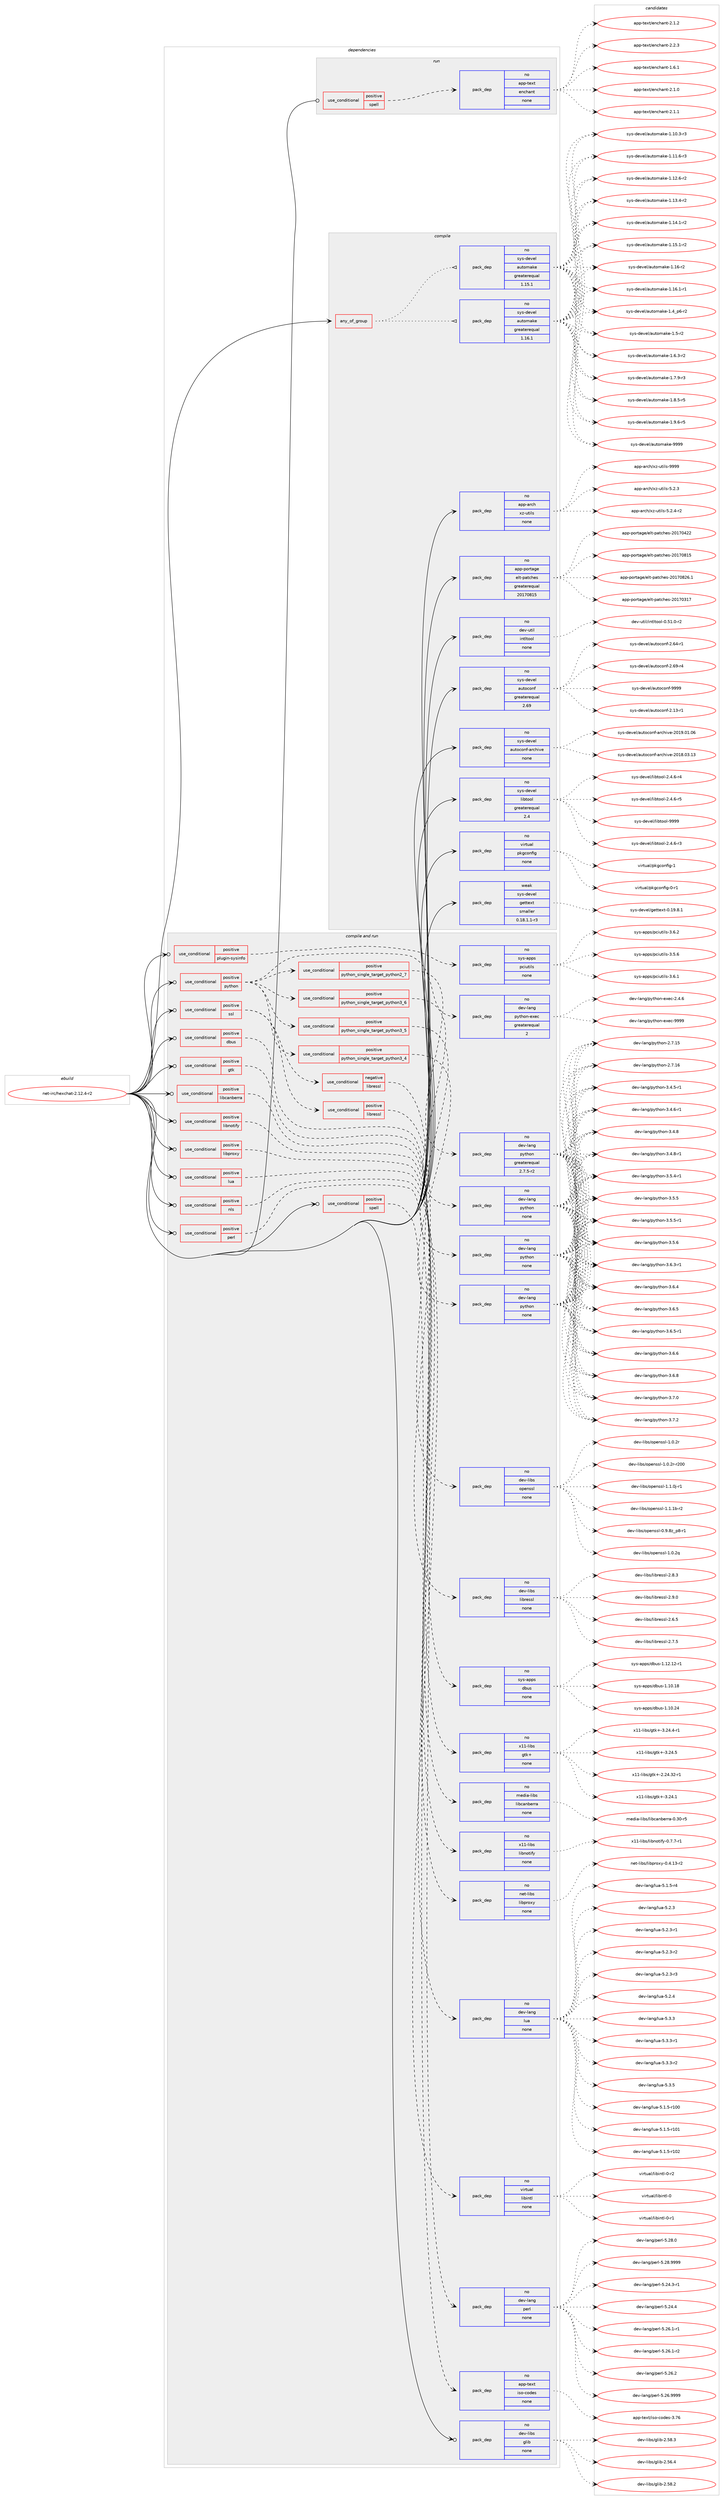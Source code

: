 digraph prolog {

# *************
# Graph options
# *************

newrank=true;
concentrate=true;
compound=true;
graph [rankdir=LR,fontname=Helvetica,fontsize=10,ranksep=1.5];#, ranksep=2.5, nodesep=0.2];
edge  [arrowhead=vee];
node  [fontname=Helvetica,fontsize=10];

# **********
# The ebuild
# **********

subgraph cluster_leftcol {
color=gray;
rank=same;
label=<<i>ebuild</i>>;
id [label="net-irc/hexchat-2.12.4-r2", color=red, width=4, href="../net-irc/hexchat-2.12.4-r2.svg"];
}

# ****************
# The dependencies
# ****************

subgraph cluster_midcol {
color=gray;
label=<<i>dependencies</i>>;
subgraph cluster_compile {
fillcolor="#eeeeee";
style=filled;
label=<<i>compile</i>>;
subgraph any26063 {
dependency1656335 [label=<<TABLE BORDER="0" CELLBORDER="1" CELLSPACING="0" CELLPADDING="4"><TR><TD CELLPADDING="10">any_of_group</TD></TR></TABLE>>, shape=none, color=red];subgraph pack1184189 {
dependency1656336 [label=<<TABLE BORDER="0" CELLBORDER="1" CELLSPACING="0" CELLPADDING="4" WIDTH="220"><TR><TD ROWSPAN="6" CELLPADDING="30">pack_dep</TD></TR><TR><TD WIDTH="110">no</TD></TR><TR><TD>sys-devel</TD></TR><TR><TD>automake</TD></TR><TR><TD>greaterequal</TD></TR><TR><TD>1.16.1</TD></TR></TABLE>>, shape=none, color=blue];
}
dependency1656335:e -> dependency1656336:w [weight=20,style="dotted",arrowhead="oinv"];
subgraph pack1184190 {
dependency1656337 [label=<<TABLE BORDER="0" CELLBORDER="1" CELLSPACING="0" CELLPADDING="4" WIDTH="220"><TR><TD ROWSPAN="6" CELLPADDING="30">pack_dep</TD></TR><TR><TD WIDTH="110">no</TD></TR><TR><TD>sys-devel</TD></TR><TR><TD>automake</TD></TR><TR><TD>greaterequal</TD></TR><TR><TD>1.15.1</TD></TR></TABLE>>, shape=none, color=blue];
}
dependency1656335:e -> dependency1656337:w [weight=20,style="dotted",arrowhead="oinv"];
}
id:e -> dependency1656335:w [weight=20,style="solid",arrowhead="vee"];
subgraph pack1184191 {
dependency1656338 [label=<<TABLE BORDER="0" CELLBORDER="1" CELLSPACING="0" CELLPADDING="4" WIDTH="220"><TR><TD ROWSPAN="6" CELLPADDING="30">pack_dep</TD></TR><TR><TD WIDTH="110">no</TD></TR><TR><TD>app-arch</TD></TR><TR><TD>xz-utils</TD></TR><TR><TD>none</TD></TR><TR><TD></TD></TR></TABLE>>, shape=none, color=blue];
}
id:e -> dependency1656338:w [weight=20,style="solid",arrowhead="vee"];
subgraph pack1184192 {
dependency1656339 [label=<<TABLE BORDER="0" CELLBORDER="1" CELLSPACING="0" CELLPADDING="4" WIDTH="220"><TR><TD ROWSPAN="6" CELLPADDING="30">pack_dep</TD></TR><TR><TD WIDTH="110">no</TD></TR><TR><TD>app-portage</TD></TR><TR><TD>elt-patches</TD></TR><TR><TD>greaterequal</TD></TR><TR><TD>20170815</TD></TR></TABLE>>, shape=none, color=blue];
}
id:e -> dependency1656339:w [weight=20,style="solid",arrowhead="vee"];
subgraph pack1184193 {
dependency1656340 [label=<<TABLE BORDER="0" CELLBORDER="1" CELLSPACING="0" CELLPADDING="4" WIDTH="220"><TR><TD ROWSPAN="6" CELLPADDING="30">pack_dep</TD></TR><TR><TD WIDTH="110">no</TD></TR><TR><TD>dev-util</TD></TR><TR><TD>intltool</TD></TR><TR><TD>none</TD></TR><TR><TD></TD></TR></TABLE>>, shape=none, color=blue];
}
id:e -> dependency1656340:w [weight=20,style="solid",arrowhead="vee"];
subgraph pack1184194 {
dependency1656341 [label=<<TABLE BORDER="0" CELLBORDER="1" CELLSPACING="0" CELLPADDING="4" WIDTH="220"><TR><TD ROWSPAN="6" CELLPADDING="30">pack_dep</TD></TR><TR><TD WIDTH="110">no</TD></TR><TR><TD>sys-devel</TD></TR><TR><TD>autoconf</TD></TR><TR><TD>greaterequal</TD></TR><TR><TD>2.69</TD></TR></TABLE>>, shape=none, color=blue];
}
id:e -> dependency1656341:w [weight=20,style="solid",arrowhead="vee"];
subgraph pack1184195 {
dependency1656342 [label=<<TABLE BORDER="0" CELLBORDER="1" CELLSPACING="0" CELLPADDING="4" WIDTH="220"><TR><TD ROWSPAN="6" CELLPADDING="30">pack_dep</TD></TR><TR><TD WIDTH="110">no</TD></TR><TR><TD>sys-devel</TD></TR><TR><TD>autoconf-archive</TD></TR><TR><TD>none</TD></TR><TR><TD></TD></TR></TABLE>>, shape=none, color=blue];
}
id:e -> dependency1656342:w [weight=20,style="solid",arrowhead="vee"];
subgraph pack1184196 {
dependency1656343 [label=<<TABLE BORDER="0" CELLBORDER="1" CELLSPACING="0" CELLPADDING="4" WIDTH="220"><TR><TD ROWSPAN="6" CELLPADDING="30">pack_dep</TD></TR><TR><TD WIDTH="110">no</TD></TR><TR><TD>sys-devel</TD></TR><TR><TD>libtool</TD></TR><TR><TD>greaterequal</TD></TR><TR><TD>2.4</TD></TR></TABLE>>, shape=none, color=blue];
}
id:e -> dependency1656343:w [weight=20,style="solid",arrowhead="vee"];
subgraph pack1184197 {
dependency1656344 [label=<<TABLE BORDER="0" CELLBORDER="1" CELLSPACING="0" CELLPADDING="4" WIDTH="220"><TR><TD ROWSPAN="6" CELLPADDING="30">pack_dep</TD></TR><TR><TD WIDTH="110">no</TD></TR><TR><TD>virtual</TD></TR><TR><TD>pkgconfig</TD></TR><TR><TD>none</TD></TR><TR><TD></TD></TR></TABLE>>, shape=none, color=blue];
}
id:e -> dependency1656344:w [weight=20,style="solid",arrowhead="vee"];
subgraph pack1184198 {
dependency1656345 [label=<<TABLE BORDER="0" CELLBORDER="1" CELLSPACING="0" CELLPADDING="4" WIDTH="220"><TR><TD ROWSPAN="6" CELLPADDING="30">pack_dep</TD></TR><TR><TD WIDTH="110">weak</TD></TR><TR><TD>sys-devel</TD></TR><TR><TD>gettext</TD></TR><TR><TD>smaller</TD></TR><TR><TD>0.18.1.1-r3</TD></TR></TABLE>>, shape=none, color=blue];
}
id:e -> dependency1656345:w [weight=20,style="solid",arrowhead="vee"];
}
subgraph cluster_compileandrun {
fillcolor="#eeeeee";
style=filled;
label=<<i>compile and run</i>>;
subgraph cond445299 {
dependency1656346 [label=<<TABLE BORDER="0" CELLBORDER="1" CELLSPACING="0" CELLPADDING="4"><TR><TD ROWSPAN="3" CELLPADDING="10">use_conditional</TD></TR><TR><TD>positive</TD></TR><TR><TD>dbus</TD></TR></TABLE>>, shape=none, color=red];
subgraph pack1184199 {
dependency1656347 [label=<<TABLE BORDER="0" CELLBORDER="1" CELLSPACING="0" CELLPADDING="4" WIDTH="220"><TR><TD ROWSPAN="6" CELLPADDING="30">pack_dep</TD></TR><TR><TD WIDTH="110">no</TD></TR><TR><TD>sys-apps</TD></TR><TR><TD>dbus</TD></TR><TR><TD>none</TD></TR><TR><TD></TD></TR></TABLE>>, shape=none, color=blue];
}
dependency1656346:e -> dependency1656347:w [weight=20,style="dashed",arrowhead="vee"];
}
id:e -> dependency1656346:w [weight=20,style="solid",arrowhead="odotvee"];
subgraph cond445300 {
dependency1656348 [label=<<TABLE BORDER="0" CELLBORDER="1" CELLSPACING="0" CELLPADDING="4"><TR><TD ROWSPAN="3" CELLPADDING="10">use_conditional</TD></TR><TR><TD>positive</TD></TR><TR><TD>gtk</TD></TR></TABLE>>, shape=none, color=red];
subgraph pack1184200 {
dependency1656349 [label=<<TABLE BORDER="0" CELLBORDER="1" CELLSPACING="0" CELLPADDING="4" WIDTH="220"><TR><TD ROWSPAN="6" CELLPADDING="30">pack_dep</TD></TR><TR><TD WIDTH="110">no</TD></TR><TR><TD>x11-libs</TD></TR><TR><TD>gtk+</TD></TR><TR><TD>none</TD></TR><TR><TD></TD></TR></TABLE>>, shape=none, color=blue];
}
dependency1656348:e -> dependency1656349:w [weight=20,style="dashed",arrowhead="vee"];
}
id:e -> dependency1656348:w [weight=20,style="solid",arrowhead="odotvee"];
subgraph cond445301 {
dependency1656350 [label=<<TABLE BORDER="0" CELLBORDER="1" CELLSPACING="0" CELLPADDING="4"><TR><TD ROWSPAN="3" CELLPADDING="10">use_conditional</TD></TR><TR><TD>positive</TD></TR><TR><TD>libcanberra</TD></TR></TABLE>>, shape=none, color=red];
subgraph pack1184201 {
dependency1656351 [label=<<TABLE BORDER="0" CELLBORDER="1" CELLSPACING="0" CELLPADDING="4" WIDTH="220"><TR><TD ROWSPAN="6" CELLPADDING="30">pack_dep</TD></TR><TR><TD WIDTH="110">no</TD></TR><TR><TD>media-libs</TD></TR><TR><TD>libcanberra</TD></TR><TR><TD>none</TD></TR><TR><TD></TD></TR></TABLE>>, shape=none, color=blue];
}
dependency1656350:e -> dependency1656351:w [weight=20,style="dashed",arrowhead="vee"];
}
id:e -> dependency1656350:w [weight=20,style="solid",arrowhead="odotvee"];
subgraph cond445302 {
dependency1656352 [label=<<TABLE BORDER="0" CELLBORDER="1" CELLSPACING="0" CELLPADDING="4"><TR><TD ROWSPAN="3" CELLPADDING="10">use_conditional</TD></TR><TR><TD>positive</TD></TR><TR><TD>libnotify</TD></TR></TABLE>>, shape=none, color=red];
subgraph pack1184202 {
dependency1656353 [label=<<TABLE BORDER="0" CELLBORDER="1" CELLSPACING="0" CELLPADDING="4" WIDTH="220"><TR><TD ROWSPAN="6" CELLPADDING="30">pack_dep</TD></TR><TR><TD WIDTH="110">no</TD></TR><TR><TD>x11-libs</TD></TR><TR><TD>libnotify</TD></TR><TR><TD>none</TD></TR><TR><TD></TD></TR></TABLE>>, shape=none, color=blue];
}
dependency1656352:e -> dependency1656353:w [weight=20,style="dashed",arrowhead="vee"];
}
id:e -> dependency1656352:w [weight=20,style="solid",arrowhead="odotvee"];
subgraph cond445303 {
dependency1656354 [label=<<TABLE BORDER="0" CELLBORDER="1" CELLSPACING="0" CELLPADDING="4"><TR><TD ROWSPAN="3" CELLPADDING="10">use_conditional</TD></TR><TR><TD>positive</TD></TR><TR><TD>libproxy</TD></TR></TABLE>>, shape=none, color=red];
subgraph pack1184203 {
dependency1656355 [label=<<TABLE BORDER="0" CELLBORDER="1" CELLSPACING="0" CELLPADDING="4" WIDTH="220"><TR><TD ROWSPAN="6" CELLPADDING="30">pack_dep</TD></TR><TR><TD WIDTH="110">no</TD></TR><TR><TD>net-libs</TD></TR><TR><TD>libproxy</TD></TR><TR><TD>none</TD></TR><TR><TD></TD></TR></TABLE>>, shape=none, color=blue];
}
dependency1656354:e -> dependency1656355:w [weight=20,style="dashed",arrowhead="vee"];
}
id:e -> dependency1656354:w [weight=20,style="solid",arrowhead="odotvee"];
subgraph cond445304 {
dependency1656356 [label=<<TABLE BORDER="0" CELLBORDER="1" CELLSPACING="0" CELLPADDING="4"><TR><TD ROWSPAN="3" CELLPADDING="10">use_conditional</TD></TR><TR><TD>positive</TD></TR><TR><TD>lua</TD></TR></TABLE>>, shape=none, color=red];
subgraph pack1184204 {
dependency1656357 [label=<<TABLE BORDER="0" CELLBORDER="1" CELLSPACING="0" CELLPADDING="4" WIDTH="220"><TR><TD ROWSPAN="6" CELLPADDING="30">pack_dep</TD></TR><TR><TD WIDTH="110">no</TD></TR><TR><TD>dev-lang</TD></TR><TR><TD>lua</TD></TR><TR><TD>none</TD></TR><TR><TD></TD></TR></TABLE>>, shape=none, color=blue];
}
dependency1656356:e -> dependency1656357:w [weight=20,style="dashed",arrowhead="vee"];
}
id:e -> dependency1656356:w [weight=20,style="solid",arrowhead="odotvee"];
subgraph cond445305 {
dependency1656358 [label=<<TABLE BORDER="0" CELLBORDER="1" CELLSPACING="0" CELLPADDING="4"><TR><TD ROWSPAN="3" CELLPADDING="10">use_conditional</TD></TR><TR><TD>positive</TD></TR><TR><TD>nls</TD></TR></TABLE>>, shape=none, color=red];
subgraph pack1184205 {
dependency1656359 [label=<<TABLE BORDER="0" CELLBORDER="1" CELLSPACING="0" CELLPADDING="4" WIDTH="220"><TR><TD ROWSPAN="6" CELLPADDING="30">pack_dep</TD></TR><TR><TD WIDTH="110">no</TD></TR><TR><TD>virtual</TD></TR><TR><TD>libintl</TD></TR><TR><TD>none</TD></TR><TR><TD></TD></TR></TABLE>>, shape=none, color=blue];
}
dependency1656358:e -> dependency1656359:w [weight=20,style="dashed",arrowhead="vee"];
}
id:e -> dependency1656358:w [weight=20,style="solid",arrowhead="odotvee"];
subgraph cond445306 {
dependency1656360 [label=<<TABLE BORDER="0" CELLBORDER="1" CELLSPACING="0" CELLPADDING="4"><TR><TD ROWSPAN="3" CELLPADDING="10">use_conditional</TD></TR><TR><TD>positive</TD></TR><TR><TD>perl</TD></TR></TABLE>>, shape=none, color=red];
subgraph pack1184206 {
dependency1656361 [label=<<TABLE BORDER="0" CELLBORDER="1" CELLSPACING="0" CELLPADDING="4" WIDTH="220"><TR><TD ROWSPAN="6" CELLPADDING="30">pack_dep</TD></TR><TR><TD WIDTH="110">no</TD></TR><TR><TD>dev-lang</TD></TR><TR><TD>perl</TD></TR><TR><TD>none</TD></TR><TR><TD></TD></TR></TABLE>>, shape=none, color=blue];
}
dependency1656360:e -> dependency1656361:w [weight=20,style="dashed",arrowhead="vee"];
}
id:e -> dependency1656360:w [weight=20,style="solid",arrowhead="odotvee"];
subgraph cond445307 {
dependency1656362 [label=<<TABLE BORDER="0" CELLBORDER="1" CELLSPACING="0" CELLPADDING="4"><TR><TD ROWSPAN="3" CELLPADDING="10">use_conditional</TD></TR><TR><TD>positive</TD></TR><TR><TD>plugin-sysinfo</TD></TR></TABLE>>, shape=none, color=red];
subgraph pack1184207 {
dependency1656363 [label=<<TABLE BORDER="0" CELLBORDER="1" CELLSPACING="0" CELLPADDING="4" WIDTH="220"><TR><TD ROWSPAN="6" CELLPADDING="30">pack_dep</TD></TR><TR><TD WIDTH="110">no</TD></TR><TR><TD>sys-apps</TD></TR><TR><TD>pciutils</TD></TR><TR><TD>none</TD></TR><TR><TD></TD></TR></TABLE>>, shape=none, color=blue];
}
dependency1656362:e -> dependency1656363:w [weight=20,style="dashed",arrowhead="vee"];
}
id:e -> dependency1656362:w [weight=20,style="solid",arrowhead="odotvee"];
subgraph cond445308 {
dependency1656364 [label=<<TABLE BORDER="0" CELLBORDER="1" CELLSPACING="0" CELLPADDING="4"><TR><TD ROWSPAN="3" CELLPADDING="10">use_conditional</TD></TR><TR><TD>positive</TD></TR><TR><TD>python</TD></TR></TABLE>>, shape=none, color=red];
subgraph cond445309 {
dependency1656365 [label=<<TABLE BORDER="0" CELLBORDER="1" CELLSPACING="0" CELLPADDING="4"><TR><TD ROWSPAN="3" CELLPADDING="10">use_conditional</TD></TR><TR><TD>positive</TD></TR><TR><TD>python_single_target_python2_7</TD></TR></TABLE>>, shape=none, color=red];
subgraph pack1184208 {
dependency1656366 [label=<<TABLE BORDER="0" CELLBORDER="1" CELLSPACING="0" CELLPADDING="4" WIDTH="220"><TR><TD ROWSPAN="6" CELLPADDING="30">pack_dep</TD></TR><TR><TD WIDTH="110">no</TD></TR><TR><TD>dev-lang</TD></TR><TR><TD>python</TD></TR><TR><TD>greaterequal</TD></TR><TR><TD>2.7.5-r2</TD></TR></TABLE>>, shape=none, color=blue];
}
dependency1656365:e -> dependency1656366:w [weight=20,style="dashed",arrowhead="vee"];
}
dependency1656364:e -> dependency1656365:w [weight=20,style="dashed",arrowhead="vee"];
subgraph cond445310 {
dependency1656367 [label=<<TABLE BORDER="0" CELLBORDER="1" CELLSPACING="0" CELLPADDING="4"><TR><TD ROWSPAN="3" CELLPADDING="10">use_conditional</TD></TR><TR><TD>positive</TD></TR><TR><TD>python_single_target_python3_4</TD></TR></TABLE>>, shape=none, color=red];
subgraph pack1184209 {
dependency1656368 [label=<<TABLE BORDER="0" CELLBORDER="1" CELLSPACING="0" CELLPADDING="4" WIDTH="220"><TR><TD ROWSPAN="6" CELLPADDING="30">pack_dep</TD></TR><TR><TD WIDTH="110">no</TD></TR><TR><TD>dev-lang</TD></TR><TR><TD>python</TD></TR><TR><TD>none</TD></TR><TR><TD></TD></TR></TABLE>>, shape=none, color=blue];
}
dependency1656367:e -> dependency1656368:w [weight=20,style="dashed",arrowhead="vee"];
}
dependency1656364:e -> dependency1656367:w [weight=20,style="dashed",arrowhead="vee"];
subgraph cond445311 {
dependency1656369 [label=<<TABLE BORDER="0" CELLBORDER="1" CELLSPACING="0" CELLPADDING="4"><TR><TD ROWSPAN="3" CELLPADDING="10">use_conditional</TD></TR><TR><TD>positive</TD></TR><TR><TD>python_single_target_python3_5</TD></TR></TABLE>>, shape=none, color=red];
subgraph pack1184210 {
dependency1656370 [label=<<TABLE BORDER="0" CELLBORDER="1" CELLSPACING="0" CELLPADDING="4" WIDTH="220"><TR><TD ROWSPAN="6" CELLPADDING="30">pack_dep</TD></TR><TR><TD WIDTH="110">no</TD></TR><TR><TD>dev-lang</TD></TR><TR><TD>python</TD></TR><TR><TD>none</TD></TR><TR><TD></TD></TR></TABLE>>, shape=none, color=blue];
}
dependency1656369:e -> dependency1656370:w [weight=20,style="dashed",arrowhead="vee"];
}
dependency1656364:e -> dependency1656369:w [weight=20,style="dashed",arrowhead="vee"];
subgraph cond445312 {
dependency1656371 [label=<<TABLE BORDER="0" CELLBORDER="1" CELLSPACING="0" CELLPADDING="4"><TR><TD ROWSPAN="3" CELLPADDING="10">use_conditional</TD></TR><TR><TD>positive</TD></TR><TR><TD>python_single_target_python3_6</TD></TR></TABLE>>, shape=none, color=red];
subgraph pack1184211 {
dependency1656372 [label=<<TABLE BORDER="0" CELLBORDER="1" CELLSPACING="0" CELLPADDING="4" WIDTH="220"><TR><TD ROWSPAN="6" CELLPADDING="30">pack_dep</TD></TR><TR><TD WIDTH="110">no</TD></TR><TR><TD>dev-lang</TD></TR><TR><TD>python</TD></TR><TR><TD>none</TD></TR><TR><TD></TD></TR></TABLE>>, shape=none, color=blue];
}
dependency1656371:e -> dependency1656372:w [weight=20,style="dashed",arrowhead="vee"];
}
dependency1656364:e -> dependency1656371:w [weight=20,style="dashed",arrowhead="vee"];
subgraph pack1184212 {
dependency1656373 [label=<<TABLE BORDER="0" CELLBORDER="1" CELLSPACING="0" CELLPADDING="4" WIDTH="220"><TR><TD ROWSPAN="6" CELLPADDING="30">pack_dep</TD></TR><TR><TD WIDTH="110">no</TD></TR><TR><TD>dev-lang</TD></TR><TR><TD>python-exec</TD></TR><TR><TD>greaterequal</TD></TR><TR><TD>2</TD></TR></TABLE>>, shape=none, color=blue];
}
dependency1656364:e -> dependency1656373:w [weight=20,style="dashed",arrowhead="vee"];
}
id:e -> dependency1656364:w [weight=20,style="solid",arrowhead="odotvee"];
subgraph cond445313 {
dependency1656374 [label=<<TABLE BORDER="0" CELLBORDER="1" CELLSPACING="0" CELLPADDING="4"><TR><TD ROWSPAN="3" CELLPADDING="10">use_conditional</TD></TR><TR><TD>positive</TD></TR><TR><TD>spell</TD></TR></TABLE>>, shape=none, color=red];
subgraph pack1184213 {
dependency1656375 [label=<<TABLE BORDER="0" CELLBORDER="1" CELLSPACING="0" CELLPADDING="4" WIDTH="220"><TR><TD ROWSPAN="6" CELLPADDING="30">pack_dep</TD></TR><TR><TD WIDTH="110">no</TD></TR><TR><TD>app-text</TD></TR><TR><TD>iso-codes</TD></TR><TR><TD>none</TD></TR><TR><TD></TD></TR></TABLE>>, shape=none, color=blue];
}
dependency1656374:e -> dependency1656375:w [weight=20,style="dashed",arrowhead="vee"];
}
id:e -> dependency1656374:w [weight=20,style="solid",arrowhead="odotvee"];
subgraph cond445314 {
dependency1656376 [label=<<TABLE BORDER="0" CELLBORDER="1" CELLSPACING="0" CELLPADDING="4"><TR><TD ROWSPAN="3" CELLPADDING="10">use_conditional</TD></TR><TR><TD>positive</TD></TR><TR><TD>ssl</TD></TR></TABLE>>, shape=none, color=red];
subgraph cond445315 {
dependency1656377 [label=<<TABLE BORDER="0" CELLBORDER="1" CELLSPACING="0" CELLPADDING="4"><TR><TD ROWSPAN="3" CELLPADDING="10">use_conditional</TD></TR><TR><TD>negative</TD></TR><TR><TD>libressl</TD></TR></TABLE>>, shape=none, color=red];
subgraph pack1184214 {
dependency1656378 [label=<<TABLE BORDER="0" CELLBORDER="1" CELLSPACING="0" CELLPADDING="4" WIDTH="220"><TR><TD ROWSPAN="6" CELLPADDING="30">pack_dep</TD></TR><TR><TD WIDTH="110">no</TD></TR><TR><TD>dev-libs</TD></TR><TR><TD>openssl</TD></TR><TR><TD>none</TD></TR><TR><TD></TD></TR></TABLE>>, shape=none, color=blue];
}
dependency1656377:e -> dependency1656378:w [weight=20,style="dashed",arrowhead="vee"];
}
dependency1656376:e -> dependency1656377:w [weight=20,style="dashed",arrowhead="vee"];
subgraph cond445316 {
dependency1656379 [label=<<TABLE BORDER="0" CELLBORDER="1" CELLSPACING="0" CELLPADDING="4"><TR><TD ROWSPAN="3" CELLPADDING="10">use_conditional</TD></TR><TR><TD>positive</TD></TR><TR><TD>libressl</TD></TR></TABLE>>, shape=none, color=red];
subgraph pack1184215 {
dependency1656380 [label=<<TABLE BORDER="0" CELLBORDER="1" CELLSPACING="0" CELLPADDING="4" WIDTH="220"><TR><TD ROWSPAN="6" CELLPADDING="30">pack_dep</TD></TR><TR><TD WIDTH="110">no</TD></TR><TR><TD>dev-libs</TD></TR><TR><TD>libressl</TD></TR><TR><TD>none</TD></TR><TR><TD></TD></TR></TABLE>>, shape=none, color=blue];
}
dependency1656379:e -> dependency1656380:w [weight=20,style="dashed",arrowhead="vee"];
}
dependency1656376:e -> dependency1656379:w [weight=20,style="dashed",arrowhead="vee"];
}
id:e -> dependency1656376:w [weight=20,style="solid",arrowhead="odotvee"];
subgraph pack1184216 {
dependency1656381 [label=<<TABLE BORDER="0" CELLBORDER="1" CELLSPACING="0" CELLPADDING="4" WIDTH="220"><TR><TD ROWSPAN="6" CELLPADDING="30">pack_dep</TD></TR><TR><TD WIDTH="110">no</TD></TR><TR><TD>dev-libs</TD></TR><TR><TD>glib</TD></TR><TR><TD>none</TD></TR><TR><TD></TD></TR></TABLE>>, shape=none, color=blue];
}
id:e -> dependency1656381:w [weight=20,style="solid",arrowhead="odotvee"];
}
subgraph cluster_run {
fillcolor="#eeeeee";
style=filled;
label=<<i>run</i>>;
subgraph cond445317 {
dependency1656382 [label=<<TABLE BORDER="0" CELLBORDER="1" CELLSPACING="0" CELLPADDING="4"><TR><TD ROWSPAN="3" CELLPADDING="10">use_conditional</TD></TR><TR><TD>positive</TD></TR><TR><TD>spell</TD></TR></TABLE>>, shape=none, color=red];
subgraph pack1184217 {
dependency1656383 [label=<<TABLE BORDER="0" CELLBORDER="1" CELLSPACING="0" CELLPADDING="4" WIDTH="220"><TR><TD ROWSPAN="6" CELLPADDING="30">pack_dep</TD></TR><TR><TD WIDTH="110">no</TD></TR><TR><TD>app-text</TD></TR><TR><TD>enchant</TD></TR><TR><TD>none</TD></TR><TR><TD></TD></TR></TABLE>>, shape=none, color=blue];
}
dependency1656382:e -> dependency1656383:w [weight=20,style="dashed",arrowhead="vee"];
}
id:e -> dependency1656382:w [weight=20,style="solid",arrowhead="odot"];
}
}

# **************
# The candidates
# **************

subgraph cluster_choices {
rank=same;
color=gray;
label=<<i>candidates</i>>;

subgraph choice1184189 {
color=black;
nodesep=1;
choice11512111545100101118101108479711711611110997107101454946494846514511451 [label="sys-devel/automake-1.10.3-r3", color=red, width=4,href="../sys-devel/automake-1.10.3-r3.svg"];
choice11512111545100101118101108479711711611110997107101454946494946544511451 [label="sys-devel/automake-1.11.6-r3", color=red, width=4,href="../sys-devel/automake-1.11.6-r3.svg"];
choice11512111545100101118101108479711711611110997107101454946495046544511450 [label="sys-devel/automake-1.12.6-r2", color=red, width=4,href="../sys-devel/automake-1.12.6-r2.svg"];
choice11512111545100101118101108479711711611110997107101454946495146524511450 [label="sys-devel/automake-1.13.4-r2", color=red, width=4,href="../sys-devel/automake-1.13.4-r2.svg"];
choice11512111545100101118101108479711711611110997107101454946495246494511450 [label="sys-devel/automake-1.14.1-r2", color=red, width=4,href="../sys-devel/automake-1.14.1-r2.svg"];
choice11512111545100101118101108479711711611110997107101454946495346494511450 [label="sys-devel/automake-1.15.1-r2", color=red, width=4,href="../sys-devel/automake-1.15.1-r2.svg"];
choice1151211154510010111810110847971171161111099710710145494649544511450 [label="sys-devel/automake-1.16-r2", color=red, width=4,href="../sys-devel/automake-1.16-r2.svg"];
choice11512111545100101118101108479711711611110997107101454946495446494511449 [label="sys-devel/automake-1.16.1-r1", color=red, width=4,href="../sys-devel/automake-1.16.1-r1.svg"];
choice115121115451001011181011084797117116111109971071014549465295112544511450 [label="sys-devel/automake-1.4_p6-r2", color=red, width=4,href="../sys-devel/automake-1.4_p6-r2.svg"];
choice11512111545100101118101108479711711611110997107101454946534511450 [label="sys-devel/automake-1.5-r2", color=red, width=4,href="../sys-devel/automake-1.5-r2.svg"];
choice115121115451001011181011084797117116111109971071014549465446514511450 [label="sys-devel/automake-1.6.3-r2", color=red, width=4,href="../sys-devel/automake-1.6.3-r2.svg"];
choice115121115451001011181011084797117116111109971071014549465546574511451 [label="sys-devel/automake-1.7.9-r3", color=red, width=4,href="../sys-devel/automake-1.7.9-r3.svg"];
choice115121115451001011181011084797117116111109971071014549465646534511453 [label="sys-devel/automake-1.8.5-r5", color=red, width=4,href="../sys-devel/automake-1.8.5-r5.svg"];
choice115121115451001011181011084797117116111109971071014549465746544511453 [label="sys-devel/automake-1.9.6-r5", color=red, width=4,href="../sys-devel/automake-1.9.6-r5.svg"];
choice115121115451001011181011084797117116111109971071014557575757 [label="sys-devel/automake-9999", color=red, width=4,href="../sys-devel/automake-9999.svg"];
dependency1656336:e -> choice11512111545100101118101108479711711611110997107101454946494846514511451:w [style=dotted,weight="100"];
dependency1656336:e -> choice11512111545100101118101108479711711611110997107101454946494946544511451:w [style=dotted,weight="100"];
dependency1656336:e -> choice11512111545100101118101108479711711611110997107101454946495046544511450:w [style=dotted,weight="100"];
dependency1656336:e -> choice11512111545100101118101108479711711611110997107101454946495146524511450:w [style=dotted,weight="100"];
dependency1656336:e -> choice11512111545100101118101108479711711611110997107101454946495246494511450:w [style=dotted,weight="100"];
dependency1656336:e -> choice11512111545100101118101108479711711611110997107101454946495346494511450:w [style=dotted,weight="100"];
dependency1656336:e -> choice1151211154510010111810110847971171161111099710710145494649544511450:w [style=dotted,weight="100"];
dependency1656336:e -> choice11512111545100101118101108479711711611110997107101454946495446494511449:w [style=dotted,weight="100"];
dependency1656336:e -> choice115121115451001011181011084797117116111109971071014549465295112544511450:w [style=dotted,weight="100"];
dependency1656336:e -> choice11512111545100101118101108479711711611110997107101454946534511450:w [style=dotted,weight="100"];
dependency1656336:e -> choice115121115451001011181011084797117116111109971071014549465446514511450:w [style=dotted,weight="100"];
dependency1656336:e -> choice115121115451001011181011084797117116111109971071014549465546574511451:w [style=dotted,weight="100"];
dependency1656336:e -> choice115121115451001011181011084797117116111109971071014549465646534511453:w [style=dotted,weight="100"];
dependency1656336:e -> choice115121115451001011181011084797117116111109971071014549465746544511453:w [style=dotted,weight="100"];
dependency1656336:e -> choice115121115451001011181011084797117116111109971071014557575757:w [style=dotted,weight="100"];
}
subgraph choice1184190 {
color=black;
nodesep=1;
choice11512111545100101118101108479711711611110997107101454946494846514511451 [label="sys-devel/automake-1.10.3-r3", color=red, width=4,href="../sys-devel/automake-1.10.3-r3.svg"];
choice11512111545100101118101108479711711611110997107101454946494946544511451 [label="sys-devel/automake-1.11.6-r3", color=red, width=4,href="../sys-devel/automake-1.11.6-r3.svg"];
choice11512111545100101118101108479711711611110997107101454946495046544511450 [label="sys-devel/automake-1.12.6-r2", color=red, width=4,href="../sys-devel/automake-1.12.6-r2.svg"];
choice11512111545100101118101108479711711611110997107101454946495146524511450 [label="sys-devel/automake-1.13.4-r2", color=red, width=4,href="../sys-devel/automake-1.13.4-r2.svg"];
choice11512111545100101118101108479711711611110997107101454946495246494511450 [label="sys-devel/automake-1.14.1-r2", color=red, width=4,href="../sys-devel/automake-1.14.1-r2.svg"];
choice11512111545100101118101108479711711611110997107101454946495346494511450 [label="sys-devel/automake-1.15.1-r2", color=red, width=4,href="../sys-devel/automake-1.15.1-r2.svg"];
choice1151211154510010111810110847971171161111099710710145494649544511450 [label="sys-devel/automake-1.16-r2", color=red, width=4,href="../sys-devel/automake-1.16-r2.svg"];
choice11512111545100101118101108479711711611110997107101454946495446494511449 [label="sys-devel/automake-1.16.1-r1", color=red, width=4,href="../sys-devel/automake-1.16.1-r1.svg"];
choice115121115451001011181011084797117116111109971071014549465295112544511450 [label="sys-devel/automake-1.4_p6-r2", color=red, width=4,href="../sys-devel/automake-1.4_p6-r2.svg"];
choice11512111545100101118101108479711711611110997107101454946534511450 [label="sys-devel/automake-1.5-r2", color=red, width=4,href="../sys-devel/automake-1.5-r2.svg"];
choice115121115451001011181011084797117116111109971071014549465446514511450 [label="sys-devel/automake-1.6.3-r2", color=red, width=4,href="../sys-devel/automake-1.6.3-r2.svg"];
choice115121115451001011181011084797117116111109971071014549465546574511451 [label="sys-devel/automake-1.7.9-r3", color=red, width=4,href="../sys-devel/automake-1.7.9-r3.svg"];
choice115121115451001011181011084797117116111109971071014549465646534511453 [label="sys-devel/automake-1.8.5-r5", color=red, width=4,href="../sys-devel/automake-1.8.5-r5.svg"];
choice115121115451001011181011084797117116111109971071014549465746544511453 [label="sys-devel/automake-1.9.6-r5", color=red, width=4,href="../sys-devel/automake-1.9.6-r5.svg"];
choice115121115451001011181011084797117116111109971071014557575757 [label="sys-devel/automake-9999", color=red, width=4,href="../sys-devel/automake-9999.svg"];
dependency1656337:e -> choice11512111545100101118101108479711711611110997107101454946494846514511451:w [style=dotted,weight="100"];
dependency1656337:e -> choice11512111545100101118101108479711711611110997107101454946494946544511451:w [style=dotted,weight="100"];
dependency1656337:e -> choice11512111545100101118101108479711711611110997107101454946495046544511450:w [style=dotted,weight="100"];
dependency1656337:e -> choice11512111545100101118101108479711711611110997107101454946495146524511450:w [style=dotted,weight="100"];
dependency1656337:e -> choice11512111545100101118101108479711711611110997107101454946495246494511450:w [style=dotted,weight="100"];
dependency1656337:e -> choice11512111545100101118101108479711711611110997107101454946495346494511450:w [style=dotted,weight="100"];
dependency1656337:e -> choice1151211154510010111810110847971171161111099710710145494649544511450:w [style=dotted,weight="100"];
dependency1656337:e -> choice11512111545100101118101108479711711611110997107101454946495446494511449:w [style=dotted,weight="100"];
dependency1656337:e -> choice115121115451001011181011084797117116111109971071014549465295112544511450:w [style=dotted,weight="100"];
dependency1656337:e -> choice11512111545100101118101108479711711611110997107101454946534511450:w [style=dotted,weight="100"];
dependency1656337:e -> choice115121115451001011181011084797117116111109971071014549465446514511450:w [style=dotted,weight="100"];
dependency1656337:e -> choice115121115451001011181011084797117116111109971071014549465546574511451:w [style=dotted,weight="100"];
dependency1656337:e -> choice115121115451001011181011084797117116111109971071014549465646534511453:w [style=dotted,weight="100"];
dependency1656337:e -> choice115121115451001011181011084797117116111109971071014549465746544511453:w [style=dotted,weight="100"];
dependency1656337:e -> choice115121115451001011181011084797117116111109971071014557575757:w [style=dotted,weight="100"];
}
subgraph choice1184191 {
color=black;
nodesep=1;
choice971121124597114991044712012245117116105108115455346504651 [label="app-arch/xz-utils-5.2.3", color=red, width=4,href="../app-arch/xz-utils-5.2.3.svg"];
choice9711211245971149910447120122451171161051081154553465046524511450 [label="app-arch/xz-utils-5.2.4-r2", color=red, width=4,href="../app-arch/xz-utils-5.2.4-r2.svg"];
choice9711211245971149910447120122451171161051081154557575757 [label="app-arch/xz-utils-9999", color=red, width=4,href="../app-arch/xz-utils-9999.svg"];
dependency1656338:e -> choice971121124597114991044712012245117116105108115455346504651:w [style=dotted,weight="100"];
dependency1656338:e -> choice9711211245971149910447120122451171161051081154553465046524511450:w [style=dotted,weight="100"];
dependency1656338:e -> choice9711211245971149910447120122451171161051081154557575757:w [style=dotted,weight="100"];
}
subgraph choice1184192 {
color=black;
nodesep=1;
choice97112112451121111141169710310147101108116451129711699104101115455048495548514955 [label="app-portage/elt-patches-20170317", color=red, width=4,href="../app-portage/elt-patches-20170317.svg"];
choice97112112451121111141169710310147101108116451129711699104101115455048495548525050 [label="app-portage/elt-patches-20170422", color=red, width=4,href="../app-portage/elt-patches-20170422.svg"];
choice97112112451121111141169710310147101108116451129711699104101115455048495548564953 [label="app-portage/elt-patches-20170815", color=red, width=4,href="../app-portage/elt-patches-20170815.svg"];
choice971121124511211111411697103101471011081164511297116991041011154550484955485650544649 [label="app-portage/elt-patches-20170826.1", color=red, width=4,href="../app-portage/elt-patches-20170826.1.svg"];
dependency1656339:e -> choice97112112451121111141169710310147101108116451129711699104101115455048495548514955:w [style=dotted,weight="100"];
dependency1656339:e -> choice97112112451121111141169710310147101108116451129711699104101115455048495548525050:w [style=dotted,weight="100"];
dependency1656339:e -> choice97112112451121111141169710310147101108116451129711699104101115455048495548564953:w [style=dotted,weight="100"];
dependency1656339:e -> choice971121124511211111411697103101471011081164511297116991041011154550484955485650544649:w [style=dotted,weight="100"];
}
subgraph choice1184193 {
color=black;
nodesep=1;
choice1001011184511711610510847105110116108116111111108454846534946484511450 [label="dev-util/intltool-0.51.0-r2", color=red, width=4,href="../dev-util/intltool-0.51.0-r2.svg"];
dependency1656340:e -> choice1001011184511711610510847105110116108116111111108454846534946484511450:w [style=dotted,weight="100"];
}
subgraph choice1184194 {
color=black;
nodesep=1;
choice1151211154510010111810110847971171161119911111010245504649514511449 [label="sys-devel/autoconf-2.13-r1", color=red, width=4,href="../sys-devel/autoconf-2.13-r1.svg"];
choice1151211154510010111810110847971171161119911111010245504654524511449 [label="sys-devel/autoconf-2.64-r1", color=red, width=4,href="../sys-devel/autoconf-2.64-r1.svg"];
choice1151211154510010111810110847971171161119911111010245504654574511452 [label="sys-devel/autoconf-2.69-r4", color=red, width=4,href="../sys-devel/autoconf-2.69-r4.svg"];
choice115121115451001011181011084797117116111991111101024557575757 [label="sys-devel/autoconf-9999", color=red, width=4,href="../sys-devel/autoconf-9999.svg"];
dependency1656341:e -> choice1151211154510010111810110847971171161119911111010245504649514511449:w [style=dotted,weight="100"];
dependency1656341:e -> choice1151211154510010111810110847971171161119911111010245504654524511449:w [style=dotted,weight="100"];
dependency1656341:e -> choice1151211154510010111810110847971171161119911111010245504654574511452:w [style=dotted,weight="100"];
dependency1656341:e -> choice115121115451001011181011084797117116111991111101024557575757:w [style=dotted,weight="100"];
}
subgraph choice1184195 {
color=black;
nodesep=1;
choice115121115451001011181011084797117116111991111101024597114991041051181014550484956464851464951 [label="sys-devel/autoconf-archive-2018.03.13", color=red, width=4,href="../sys-devel/autoconf-archive-2018.03.13.svg"];
choice115121115451001011181011084797117116111991111101024597114991041051181014550484957464849464854 [label="sys-devel/autoconf-archive-2019.01.06", color=red, width=4,href="../sys-devel/autoconf-archive-2019.01.06.svg"];
dependency1656342:e -> choice115121115451001011181011084797117116111991111101024597114991041051181014550484956464851464951:w [style=dotted,weight="100"];
dependency1656342:e -> choice115121115451001011181011084797117116111991111101024597114991041051181014550484957464849464854:w [style=dotted,weight="100"];
}
subgraph choice1184196 {
color=black;
nodesep=1;
choice1151211154510010111810110847108105981161111111084550465246544511451 [label="sys-devel/libtool-2.4.6-r3", color=red, width=4,href="../sys-devel/libtool-2.4.6-r3.svg"];
choice1151211154510010111810110847108105981161111111084550465246544511452 [label="sys-devel/libtool-2.4.6-r4", color=red, width=4,href="../sys-devel/libtool-2.4.6-r4.svg"];
choice1151211154510010111810110847108105981161111111084550465246544511453 [label="sys-devel/libtool-2.4.6-r5", color=red, width=4,href="../sys-devel/libtool-2.4.6-r5.svg"];
choice1151211154510010111810110847108105981161111111084557575757 [label="sys-devel/libtool-9999", color=red, width=4,href="../sys-devel/libtool-9999.svg"];
dependency1656343:e -> choice1151211154510010111810110847108105981161111111084550465246544511451:w [style=dotted,weight="100"];
dependency1656343:e -> choice1151211154510010111810110847108105981161111111084550465246544511452:w [style=dotted,weight="100"];
dependency1656343:e -> choice1151211154510010111810110847108105981161111111084550465246544511453:w [style=dotted,weight="100"];
dependency1656343:e -> choice1151211154510010111810110847108105981161111111084557575757:w [style=dotted,weight="100"];
}
subgraph choice1184197 {
color=black;
nodesep=1;
choice11810511411611797108471121071039911111010210510345484511449 [label="virtual/pkgconfig-0-r1", color=red, width=4,href="../virtual/pkgconfig-0-r1.svg"];
choice1181051141161179710847112107103991111101021051034549 [label="virtual/pkgconfig-1", color=red, width=4,href="../virtual/pkgconfig-1.svg"];
dependency1656344:e -> choice11810511411611797108471121071039911111010210510345484511449:w [style=dotted,weight="100"];
dependency1656344:e -> choice1181051141161179710847112107103991111101021051034549:w [style=dotted,weight="100"];
}
subgraph choice1184198 {
color=black;
nodesep=1;
choice1151211154510010111810110847103101116116101120116454846495746564649 [label="sys-devel/gettext-0.19.8.1", color=red, width=4,href="../sys-devel/gettext-0.19.8.1.svg"];
dependency1656345:e -> choice1151211154510010111810110847103101116116101120116454846495746564649:w [style=dotted,weight="100"];
}
subgraph choice1184199 {
color=black;
nodesep=1;
choice115121115459711211211547100981171154549464948464956 [label="sys-apps/dbus-1.10.18", color=red, width=4,href="../sys-apps/dbus-1.10.18.svg"];
choice115121115459711211211547100981171154549464948465052 [label="sys-apps/dbus-1.10.24", color=red, width=4,href="../sys-apps/dbus-1.10.24.svg"];
choice1151211154597112112115471009811711545494649504649504511449 [label="sys-apps/dbus-1.12.12-r1", color=red, width=4,href="../sys-apps/dbus-1.12.12-r1.svg"];
dependency1656347:e -> choice115121115459711211211547100981171154549464948464956:w [style=dotted,weight="100"];
dependency1656347:e -> choice115121115459711211211547100981171154549464948465052:w [style=dotted,weight="100"];
dependency1656347:e -> choice1151211154597112112115471009811711545494649504649504511449:w [style=dotted,weight="100"];
}
subgraph choice1184200 {
color=black;
nodesep=1;
choice12049494510810598115471031161074345504650524651504511449 [label="x11-libs/gtk+-2.24.32-r1", color=red, width=4,href="../x11-libs/gtk+-2.24.32-r1.svg"];
choice12049494510810598115471031161074345514650524649 [label="x11-libs/gtk+-3.24.1", color=red, width=4,href="../x11-libs/gtk+-3.24.1.svg"];
choice120494945108105981154710311610743455146505246524511449 [label="x11-libs/gtk+-3.24.4-r1", color=red, width=4,href="../x11-libs/gtk+-3.24.4-r1.svg"];
choice12049494510810598115471031161074345514650524653 [label="x11-libs/gtk+-3.24.5", color=red, width=4,href="../x11-libs/gtk+-3.24.5.svg"];
dependency1656349:e -> choice12049494510810598115471031161074345504650524651504511449:w [style=dotted,weight="100"];
dependency1656349:e -> choice12049494510810598115471031161074345514650524649:w [style=dotted,weight="100"];
dependency1656349:e -> choice120494945108105981154710311610743455146505246524511449:w [style=dotted,weight="100"];
dependency1656349:e -> choice12049494510810598115471031161074345514650524653:w [style=dotted,weight="100"];
}
subgraph choice1184201 {
color=black;
nodesep=1;
choice10910110010597451081059811547108105989997110981011141149745484651484511453 [label="media-libs/libcanberra-0.30-r5", color=red, width=4,href="../media-libs/libcanberra-0.30-r5.svg"];
dependency1656351:e -> choice10910110010597451081059811547108105989997110981011141149745484651484511453:w [style=dotted,weight="100"];
}
subgraph choice1184202 {
color=black;
nodesep=1;
choice1204949451081059811547108105981101111161051021214548465546554511449 [label="x11-libs/libnotify-0.7.7-r1", color=red, width=4,href="../x11-libs/libnotify-0.7.7-r1.svg"];
dependency1656353:e -> choice1204949451081059811547108105981101111161051021214548465546554511449:w [style=dotted,weight="100"];
}
subgraph choice1184203 {
color=black;
nodesep=1;
choice11010111645108105981154710810598112114111120121454846524649514511450 [label="net-libs/libproxy-0.4.13-r2", color=red, width=4,href="../net-libs/libproxy-0.4.13-r2.svg"];
dependency1656355:e -> choice11010111645108105981154710810598112114111120121454846524649514511450:w [style=dotted,weight="100"];
}
subgraph choice1184204 {
color=black;
nodesep=1;
choice1001011184510897110103471081179745534649465345114494848 [label="dev-lang/lua-5.1.5-r100", color=red, width=4,href="../dev-lang/lua-5.1.5-r100.svg"];
choice1001011184510897110103471081179745534649465345114494849 [label="dev-lang/lua-5.1.5-r101", color=red, width=4,href="../dev-lang/lua-5.1.5-r101.svg"];
choice1001011184510897110103471081179745534649465345114494850 [label="dev-lang/lua-5.1.5-r102", color=red, width=4,href="../dev-lang/lua-5.1.5-r102.svg"];
choice100101118451089711010347108117974553464946534511452 [label="dev-lang/lua-5.1.5-r4", color=red, width=4,href="../dev-lang/lua-5.1.5-r4.svg"];
choice10010111845108971101034710811797455346504651 [label="dev-lang/lua-5.2.3", color=red, width=4,href="../dev-lang/lua-5.2.3.svg"];
choice100101118451089711010347108117974553465046514511449 [label="dev-lang/lua-5.2.3-r1", color=red, width=4,href="../dev-lang/lua-5.2.3-r1.svg"];
choice100101118451089711010347108117974553465046514511450 [label="dev-lang/lua-5.2.3-r2", color=red, width=4,href="../dev-lang/lua-5.2.3-r2.svg"];
choice100101118451089711010347108117974553465046514511451 [label="dev-lang/lua-5.2.3-r3", color=red, width=4,href="../dev-lang/lua-5.2.3-r3.svg"];
choice10010111845108971101034710811797455346504652 [label="dev-lang/lua-5.2.4", color=red, width=4,href="../dev-lang/lua-5.2.4.svg"];
choice10010111845108971101034710811797455346514651 [label="dev-lang/lua-5.3.3", color=red, width=4,href="../dev-lang/lua-5.3.3.svg"];
choice100101118451089711010347108117974553465146514511449 [label="dev-lang/lua-5.3.3-r1", color=red, width=4,href="../dev-lang/lua-5.3.3-r1.svg"];
choice100101118451089711010347108117974553465146514511450 [label="dev-lang/lua-5.3.3-r2", color=red, width=4,href="../dev-lang/lua-5.3.3-r2.svg"];
choice10010111845108971101034710811797455346514653 [label="dev-lang/lua-5.3.5", color=red, width=4,href="../dev-lang/lua-5.3.5.svg"];
dependency1656357:e -> choice1001011184510897110103471081179745534649465345114494848:w [style=dotted,weight="100"];
dependency1656357:e -> choice1001011184510897110103471081179745534649465345114494849:w [style=dotted,weight="100"];
dependency1656357:e -> choice1001011184510897110103471081179745534649465345114494850:w [style=dotted,weight="100"];
dependency1656357:e -> choice100101118451089711010347108117974553464946534511452:w [style=dotted,weight="100"];
dependency1656357:e -> choice10010111845108971101034710811797455346504651:w [style=dotted,weight="100"];
dependency1656357:e -> choice100101118451089711010347108117974553465046514511449:w [style=dotted,weight="100"];
dependency1656357:e -> choice100101118451089711010347108117974553465046514511450:w [style=dotted,weight="100"];
dependency1656357:e -> choice100101118451089711010347108117974553465046514511451:w [style=dotted,weight="100"];
dependency1656357:e -> choice10010111845108971101034710811797455346504652:w [style=dotted,weight="100"];
dependency1656357:e -> choice10010111845108971101034710811797455346514651:w [style=dotted,weight="100"];
dependency1656357:e -> choice100101118451089711010347108117974553465146514511449:w [style=dotted,weight="100"];
dependency1656357:e -> choice100101118451089711010347108117974553465146514511450:w [style=dotted,weight="100"];
dependency1656357:e -> choice10010111845108971101034710811797455346514653:w [style=dotted,weight="100"];
}
subgraph choice1184205 {
color=black;
nodesep=1;
choice1181051141161179710847108105981051101161084548 [label="virtual/libintl-0", color=red, width=4,href="../virtual/libintl-0.svg"];
choice11810511411611797108471081059810511011610845484511449 [label="virtual/libintl-0-r1", color=red, width=4,href="../virtual/libintl-0-r1.svg"];
choice11810511411611797108471081059810511011610845484511450 [label="virtual/libintl-0-r2", color=red, width=4,href="../virtual/libintl-0-r2.svg"];
dependency1656359:e -> choice1181051141161179710847108105981051101161084548:w [style=dotted,weight="100"];
dependency1656359:e -> choice11810511411611797108471081059810511011610845484511449:w [style=dotted,weight="100"];
dependency1656359:e -> choice11810511411611797108471081059810511011610845484511450:w [style=dotted,weight="100"];
}
subgraph choice1184206 {
color=black;
nodesep=1;
choice100101118451089711010347112101114108455346505246514511449 [label="dev-lang/perl-5.24.3-r1", color=red, width=4,href="../dev-lang/perl-5.24.3-r1.svg"];
choice10010111845108971101034711210111410845534650524652 [label="dev-lang/perl-5.24.4", color=red, width=4,href="../dev-lang/perl-5.24.4.svg"];
choice100101118451089711010347112101114108455346505446494511449 [label="dev-lang/perl-5.26.1-r1", color=red, width=4,href="../dev-lang/perl-5.26.1-r1.svg"];
choice100101118451089711010347112101114108455346505446494511450 [label="dev-lang/perl-5.26.1-r2", color=red, width=4,href="../dev-lang/perl-5.26.1-r2.svg"];
choice10010111845108971101034711210111410845534650544650 [label="dev-lang/perl-5.26.2", color=red, width=4,href="../dev-lang/perl-5.26.2.svg"];
choice10010111845108971101034711210111410845534650544657575757 [label="dev-lang/perl-5.26.9999", color=red, width=4,href="../dev-lang/perl-5.26.9999.svg"];
choice10010111845108971101034711210111410845534650564648 [label="dev-lang/perl-5.28.0", color=red, width=4,href="../dev-lang/perl-5.28.0.svg"];
choice10010111845108971101034711210111410845534650564657575757 [label="dev-lang/perl-5.28.9999", color=red, width=4,href="../dev-lang/perl-5.28.9999.svg"];
dependency1656361:e -> choice100101118451089711010347112101114108455346505246514511449:w [style=dotted,weight="100"];
dependency1656361:e -> choice10010111845108971101034711210111410845534650524652:w [style=dotted,weight="100"];
dependency1656361:e -> choice100101118451089711010347112101114108455346505446494511449:w [style=dotted,weight="100"];
dependency1656361:e -> choice100101118451089711010347112101114108455346505446494511450:w [style=dotted,weight="100"];
dependency1656361:e -> choice10010111845108971101034711210111410845534650544650:w [style=dotted,weight="100"];
dependency1656361:e -> choice10010111845108971101034711210111410845534650544657575757:w [style=dotted,weight="100"];
dependency1656361:e -> choice10010111845108971101034711210111410845534650564648:w [style=dotted,weight="100"];
dependency1656361:e -> choice10010111845108971101034711210111410845534650564657575757:w [style=dotted,weight="100"];
}
subgraph choice1184207 {
color=black;
nodesep=1;
choice11512111545971121121154711299105117116105108115455146534654 [label="sys-apps/pciutils-3.5.6", color=red, width=4,href="../sys-apps/pciutils-3.5.6.svg"];
choice11512111545971121121154711299105117116105108115455146544649 [label="sys-apps/pciutils-3.6.1", color=red, width=4,href="../sys-apps/pciutils-3.6.1.svg"];
choice11512111545971121121154711299105117116105108115455146544650 [label="sys-apps/pciutils-3.6.2", color=red, width=4,href="../sys-apps/pciutils-3.6.2.svg"];
dependency1656363:e -> choice11512111545971121121154711299105117116105108115455146534654:w [style=dotted,weight="100"];
dependency1656363:e -> choice11512111545971121121154711299105117116105108115455146544649:w [style=dotted,weight="100"];
dependency1656363:e -> choice11512111545971121121154711299105117116105108115455146544650:w [style=dotted,weight="100"];
}
subgraph choice1184208 {
color=black;
nodesep=1;
choice10010111845108971101034711212111610411111045504655464953 [label="dev-lang/python-2.7.15", color=red, width=4,href="../dev-lang/python-2.7.15.svg"];
choice10010111845108971101034711212111610411111045504655464954 [label="dev-lang/python-2.7.16", color=red, width=4,href="../dev-lang/python-2.7.16.svg"];
choice1001011184510897110103471121211161041111104551465246534511449 [label="dev-lang/python-3.4.5-r1", color=red, width=4,href="../dev-lang/python-3.4.5-r1.svg"];
choice1001011184510897110103471121211161041111104551465246544511449 [label="dev-lang/python-3.4.6-r1", color=red, width=4,href="../dev-lang/python-3.4.6-r1.svg"];
choice100101118451089711010347112121116104111110455146524656 [label="dev-lang/python-3.4.8", color=red, width=4,href="../dev-lang/python-3.4.8.svg"];
choice1001011184510897110103471121211161041111104551465246564511449 [label="dev-lang/python-3.4.8-r1", color=red, width=4,href="../dev-lang/python-3.4.8-r1.svg"];
choice1001011184510897110103471121211161041111104551465346524511449 [label="dev-lang/python-3.5.4-r1", color=red, width=4,href="../dev-lang/python-3.5.4-r1.svg"];
choice100101118451089711010347112121116104111110455146534653 [label="dev-lang/python-3.5.5", color=red, width=4,href="../dev-lang/python-3.5.5.svg"];
choice1001011184510897110103471121211161041111104551465346534511449 [label="dev-lang/python-3.5.5-r1", color=red, width=4,href="../dev-lang/python-3.5.5-r1.svg"];
choice100101118451089711010347112121116104111110455146534654 [label="dev-lang/python-3.5.6", color=red, width=4,href="../dev-lang/python-3.5.6.svg"];
choice1001011184510897110103471121211161041111104551465446514511449 [label="dev-lang/python-3.6.3-r1", color=red, width=4,href="../dev-lang/python-3.6.3-r1.svg"];
choice100101118451089711010347112121116104111110455146544652 [label="dev-lang/python-3.6.4", color=red, width=4,href="../dev-lang/python-3.6.4.svg"];
choice100101118451089711010347112121116104111110455146544653 [label="dev-lang/python-3.6.5", color=red, width=4,href="../dev-lang/python-3.6.5.svg"];
choice1001011184510897110103471121211161041111104551465446534511449 [label="dev-lang/python-3.6.5-r1", color=red, width=4,href="../dev-lang/python-3.6.5-r1.svg"];
choice100101118451089711010347112121116104111110455146544654 [label="dev-lang/python-3.6.6", color=red, width=4,href="../dev-lang/python-3.6.6.svg"];
choice100101118451089711010347112121116104111110455146544656 [label="dev-lang/python-3.6.8", color=red, width=4,href="../dev-lang/python-3.6.8.svg"];
choice100101118451089711010347112121116104111110455146554648 [label="dev-lang/python-3.7.0", color=red, width=4,href="../dev-lang/python-3.7.0.svg"];
choice100101118451089711010347112121116104111110455146554650 [label="dev-lang/python-3.7.2", color=red, width=4,href="../dev-lang/python-3.7.2.svg"];
dependency1656366:e -> choice10010111845108971101034711212111610411111045504655464953:w [style=dotted,weight="100"];
dependency1656366:e -> choice10010111845108971101034711212111610411111045504655464954:w [style=dotted,weight="100"];
dependency1656366:e -> choice1001011184510897110103471121211161041111104551465246534511449:w [style=dotted,weight="100"];
dependency1656366:e -> choice1001011184510897110103471121211161041111104551465246544511449:w [style=dotted,weight="100"];
dependency1656366:e -> choice100101118451089711010347112121116104111110455146524656:w [style=dotted,weight="100"];
dependency1656366:e -> choice1001011184510897110103471121211161041111104551465246564511449:w [style=dotted,weight="100"];
dependency1656366:e -> choice1001011184510897110103471121211161041111104551465346524511449:w [style=dotted,weight="100"];
dependency1656366:e -> choice100101118451089711010347112121116104111110455146534653:w [style=dotted,weight="100"];
dependency1656366:e -> choice1001011184510897110103471121211161041111104551465346534511449:w [style=dotted,weight="100"];
dependency1656366:e -> choice100101118451089711010347112121116104111110455146534654:w [style=dotted,weight="100"];
dependency1656366:e -> choice1001011184510897110103471121211161041111104551465446514511449:w [style=dotted,weight="100"];
dependency1656366:e -> choice100101118451089711010347112121116104111110455146544652:w [style=dotted,weight="100"];
dependency1656366:e -> choice100101118451089711010347112121116104111110455146544653:w [style=dotted,weight="100"];
dependency1656366:e -> choice1001011184510897110103471121211161041111104551465446534511449:w [style=dotted,weight="100"];
dependency1656366:e -> choice100101118451089711010347112121116104111110455146544654:w [style=dotted,weight="100"];
dependency1656366:e -> choice100101118451089711010347112121116104111110455146544656:w [style=dotted,weight="100"];
dependency1656366:e -> choice100101118451089711010347112121116104111110455146554648:w [style=dotted,weight="100"];
dependency1656366:e -> choice100101118451089711010347112121116104111110455146554650:w [style=dotted,weight="100"];
}
subgraph choice1184209 {
color=black;
nodesep=1;
choice10010111845108971101034711212111610411111045504655464953 [label="dev-lang/python-2.7.15", color=red, width=4,href="../dev-lang/python-2.7.15.svg"];
choice10010111845108971101034711212111610411111045504655464954 [label="dev-lang/python-2.7.16", color=red, width=4,href="../dev-lang/python-2.7.16.svg"];
choice1001011184510897110103471121211161041111104551465246534511449 [label="dev-lang/python-3.4.5-r1", color=red, width=4,href="../dev-lang/python-3.4.5-r1.svg"];
choice1001011184510897110103471121211161041111104551465246544511449 [label="dev-lang/python-3.4.6-r1", color=red, width=4,href="../dev-lang/python-3.4.6-r1.svg"];
choice100101118451089711010347112121116104111110455146524656 [label="dev-lang/python-3.4.8", color=red, width=4,href="../dev-lang/python-3.4.8.svg"];
choice1001011184510897110103471121211161041111104551465246564511449 [label="dev-lang/python-3.4.8-r1", color=red, width=4,href="../dev-lang/python-3.4.8-r1.svg"];
choice1001011184510897110103471121211161041111104551465346524511449 [label="dev-lang/python-3.5.4-r1", color=red, width=4,href="../dev-lang/python-3.5.4-r1.svg"];
choice100101118451089711010347112121116104111110455146534653 [label="dev-lang/python-3.5.5", color=red, width=4,href="../dev-lang/python-3.5.5.svg"];
choice1001011184510897110103471121211161041111104551465346534511449 [label="dev-lang/python-3.5.5-r1", color=red, width=4,href="../dev-lang/python-3.5.5-r1.svg"];
choice100101118451089711010347112121116104111110455146534654 [label="dev-lang/python-3.5.6", color=red, width=4,href="../dev-lang/python-3.5.6.svg"];
choice1001011184510897110103471121211161041111104551465446514511449 [label="dev-lang/python-3.6.3-r1", color=red, width=4,href="../dev-lang/python-3.6.3-r1.svg"];
choice100101118451089711010347112121116104111110455146544652 [label="dev-lang/python-3.6.4", color=red, width=4,href="../dev-lang/python-3.6.4.svg"];
choice100101118451089711010347112121116104111110455146544653 [label="dev-lang/python-3.6.5", color=red, width=4,href="../dev-lang/python-3.6.5.svg"];
choice1001011184510897110103471121211161041111104551465446534511449 [label="dev-lang/python-3.6.5-r1", color=red, width=4,href="../dev-lang/python-3.6.5-r1.svg"];
choice100101118451089711010347112121116104111110455146544654 [label="dev-lang/python-3.6.6", color=red, width=4,href="../dev-lang/python-3.6.6.svg"];
choice100101118451089711010347112121116104111110455146544656 [label="dev-lang/python-3.6.8", color=red, width=4,href="../dev-lang/python-3.6.8.svg"];
choice100101118451089711010347112121116104111110455146554648 [label="dev-lang/python-3.7.0", color=red, width=4,href="../dev-lang/python-3.7.0.svg"];
choice100101118451089711010347112121116104111110455146554650 [label="dev-lang/python-3.7.2", color=red, width=4,href="../dev-lang/python-3.7.2.svg"];
dependency1656368:e -> choice10010111845108971101034711212111610411111045504655464953:w [style=dotted,weight="100"];
dependency1656368:e -> choice10010111845108971101034711212111610411111045504655464954:w [style=dotted,weight="100"];
dependency1656368:e -> choice1001011184510897110103471121211161041111104551465246534511449:w [style=dotted,weight="100"];
dependency1656368:e -> choice1001011184510897110103471121211161041111104551465246544511449:w [style=dotted,weight="100"];
dependency1656368:e -> choice100101118451089711010347112121116104111110455146524656:w [style=dotted,weight="100"];
dependency1656368:e -> choice1001011184510897110103471121211161041111104551465246564511449:w [style=dotted,weight="100"];
dependency1656368:e -> choice1001011184510897110103471121211161041111104551465346524511449:w [style=dotted,weight="100"];
dependency1656368:e -> choice100101118451089711010347112121116104111110455146534653:w [style=dotted,weight="100"];
dependency1656368:e -> choice1001011184510897110103471121211161041111104551465346534511449:w [style=dotted,weight="100"];
dependency1656368:e -> choice100101118451089711010347112121116104111110455146534654:w [style=dotted,weight="100"];
dependency1656368:e -> choice1001011184510897110103471121211161041111104551465446514511449:w [style=dotted,weight="100"];
dependency1656368:e -> choice100101118451089711010347112121116104111110455146544652:w [style=dotted,weight="100"];
dependency1656368:e -> choice100101118451089711010347112121116104111110455146544653:w [style=dotted,weight="100"];
dependency1656368:e -> choice1001011184510897110103471121211161041111104551465446534511449:w [style=dotted,weight="100"];
dependency1656368:e -> choice100101118451089711010347112121116104111110455146544654:w [style=dotted,weight="100"];
dependency1656368:e -> choice100101118451089711010347112121116104111110455146544656:w [style=dotted,weight="100"];
dependency1656368:e -> choice100101118451089711010347112121116104111110455146554648:w [style=dotted,weight="100"];
dependency1656368:e -> choice100101118451089711010347112121116104111110455146554650:w [style=dotted,weight="100"];
}
subgraph choice1184210 {
color=black;
nodesep=1;
choice10010111845108971101034711212111610411111045504655464953 [label="dev-lang/python-2.7.15", color=red, width=4,href="../dev-lang/python-2.7.15.svg"];
choice10010111845108971101034711212111610411111045504655464954 [label="dev-lang/python-2.7.16", color=red, width=4,href="../dev-lang/python-2.7.16.svg"];
choice1001011184510897110103471121211161041111104551465246534511449 [label="dev-lang/python-3.4.5-r1", color=red, width=4,href="../dev-lang/python-3.4.5-r1.svg"];
choice1001011184510897110103471121211161041111104551465246544511449 [label="dev-lang/python-3.4.6-r1", color=red, width=4,href="../dev-lang/python-3.4.6-r1.svg"];
choice100101118451089711010347112121116104111110455146524656 [label="dev-lang/python-3.4.8", color=red, width=4,href="../dev-lang/python-3.4.8.svg"];
choice1001011184510897110103471121211161041111104551465246564511449 [label="dev-lang/python-3.4.8-r1", color=red, width=4,href="../dev-lang/python-3.4.8-r1.svg"];
choice1001011184510897110103471121211161041111104551465346524511449 [label="dev-lang/python-3.5.4-r1", color=red, width=4,href="../dev-lang/python-3.5.4-r1.svg"];
choice100101118451089711010347112121116104111110455146534653 [label="dev-lang/python-3.5.5", color=red, width=4,href="../dev-lang/python-3.5.5.svg"];
choice1001011184510897110103471121211161041111104551465346534511449 [label="dev-lang/python-3.5.5-r1", color=red, width=4,href="../dev-lang/python-3.5.5-r1.svg"];
choice100101118451089711010347112121116104111110455146534654 [label="dev-lang/python-3.5.6", color=red, width=4,href="../dev-lang/python-3.5.6.svg"];
choice1001011184510897110103471121211161041111104551465446514511449 [label="dev-lang/python-3.6.3-r1", color=red, width=4,href="../dev-lang/python-3.6.3-r1.svg"];
choice100101118451089711010347112121116104111110455146544652 [label="dev-lang/python-3.6.4", color=red, width=4,href="../dev-lang/python-3.6.4.svg"];
choice100101118451089711010347112121116104111110455146544653 [label="dev-lang/python-3.6.5", color=red, width=4,href="../dev-lang/python-3.6.5.svg"];
choice1001011184510897110103471121211161041111104551465446534511449 [label="dev-lang/python-3.6.5-r1", color=red, width=4,href="../dev-lang/python-3.6.5-r1.svg"];
choice100101118451089711010347112121116104111110455146544654 [label="dev-lang/python-3.6.6", color=red, width=4,href="../dev-lang/python-3.6.6.svg"];
choice100101118451089711010347112121116104111110455146544656 [label="dev-lang/python-3.6.8", color=red, width=4,href="../dev-lang/python-3.6.8.svg"];
choice100101118451089711010347112121116104111110455146554648 [label="dev-lang/python-3.7.0", color=red, width=4,href="../dev-lang/python-3.7.0.svg"];
choice100101118451089711010347112121116104111110455146554650 [label="dev-lang/python-3.7.2", color=red, width=4,href="../dev-lang/python-3.7.2.svg"];
dependency1656370:e -> choice10010111845108971101034711212111610411111045504655464953:w [style=dotted,weight="100"];
dependency1656370:e -> choice10010111845108971101034711212111610411111045504655464954:w [style=dotted,weight="100"];
dependency1656370:e -> choice1001011184510897110103471121211161041111104551465246534511449:w [style=dotted,weight="100"];
dependency1656370:e -> choice1001011184510897110103471121211161041111104551465246544511449:w [style=dotted,weight="100"];
dependency1656370:e -> choice100101118451089711010347112121116104111110455146524656:w [style=dotted,weight="100"];
dependency1656370:e -> choice1001011184510897110103471121211161041111104551465246564511449:w [style=dotted,weight="100"];
dependency1656370:e -> choice1001011184510897110103471121211161041111104551465346524511449:w [style=dotted,weight="100"];
dependency1656370:e -> choice100101118451089711010347112121116104111110455146534653:w [style=dotted,weight="100"];
dependency1656370:e -> choice1001011184510897110103471121211161041111104551465346534511449:w [style=dotted,weight="100"];
dependency1656370:e -> choice100101118451089711010347112121116104111110455146534654:w [style=dotted,weight="100"];
dependency1656370:e -> choice1001011184510897110103471121211161041111104551465446514511449:w [style=dotted,weight="100"];
dependency1656370:e -> choice100101118451089711010347112121116104111110455146544652:w [style=dotted,weight="100"];
dependency1656370:e -> choice100101118451089711010347112121116104111110455146544653:w [style=dotted,weight="100"];
dependency1656370:e -> choice1001011184510897110103471121211161041111104551465446534511449:w [style=dotted,weight="100"];
dependency1656370:e -> choice100101118451089711010347112121116104111110455146544654:w [style=dotted,weight="100"];
dependency1656370:e -> choice100101118451089711010347112121116104111110455146544656:w [style=dotted,weight="100"];
dependency1656370:e -> choice100101118451089711010347112121116104111110455146554648:w [style=dotted,weight="100"];
dependency1656370:e -> choice100101118451089711010347112121116104111110455146554650:w [style=dotted,weight="100"];
}
subgraph choice1184211 {
color=black;
nodesep=1;
choice10010111845108971101034711212111610411111045504655464953 [label="dev-lang/python-2.7.15", color=red, width=4,href="../dev-lang/python-2.7.15.svg"];
choice10010111845108971101034711212111610411111045504655464954 [label="dev-lang/python-2.7.16", color=red, width=4,href="../dev-lang/python-2.7.16.svg"];
choice1001011184510897110103471121211161041111104551465246534511449 [label="dev-lang/python-3.4.5-r1", color=red, width=4,href="../dev-lang/python-3.4.5-r1.svg"];
choice1001011184510897110103471121211161041111104551465246544511449 [label="dev-lang/python-3.4.6-r1", color=red, width=4,href="../dev-lang/python-3.4.6-r1.svg"];
choice100101118451089711010347112121116104111110455146524656 [label="dev-lang/python-3.4.8", color=red, width=4,href="../dev-lang/python-3.4.8.svg"];
choice1001011184510897110103471121211161041111104551465246564511449 [label="dev-lang/python-3.4.8-r1", color=red, width=4,href="../dev-lang/python-3.4.8-r1.svg"];
choice1001011184510897110103471121211161041111104551465346524511449 [label="dev-lang/python-3.5.4-r1", color=red, width=4,href="../dev-lang/python-3.5.4-r1.svg"];
choice100101118451089711010347112121116104111110455146534653 [label="dev-lang/python-3.5.5", color=red, width=4,href="../dev-lang/python-3.5.5.svg"];
choice1001011184510897110103471121211161041111104551465346534511449 [label="dev-lang/python-3.5.5-r1", color=red, width=4,href="../dev-lang/python-3.5.5-r1.svg"];
choice100101118451089711010347112121116104111110455146534654 [label="dev-lang/python-3.5.6", color=red, width=4,href="../dev-lang/python-3.5.6.svg"];
choice1001011184510897110103471121211161041111104551465446514511449 [label="dev-lang/python-3.6.3-r1", color=red, width=4,href="../dev-lang/python-3.6.3-r1.svg"];
choice100101118451089711010347112121116104111110455146544652 [label="dev-lang/python-3.6.4", color=red, width=4,href="../dev-lang/python-3.6.4.svg"];
choice100101118451089711010347112121116104111110455146544653 [label="dev-lang/python-3.6.5", color=red, width=4,href="../dev-lang/python-3.6.5.svg"];
choice1001011184510897110103471121211161041111104551465446534511449 [label="dev-lang/python-3.6.5-r1", color=red, width=4,href="../dev-lang/python-3.6.5-r1.svg"];
choice100101118451089711010347112121116104111110455146544654 [label="dev-lang/python-3.6.6", color=red, width=4,href="../dev-lang/python-3.6.6.svg"];
choice100101118451089711010347112121116104111110455146544656 [label="dev-lang/python-3.6.8", color=red, width=4,href="../dev-lang/python-3.6.8.svg"];
choice100101118451089711010347112121116104111110455146554648 [label="dev-lang/python-3.7.0", color=red, width=4,href="../dev-lang/python-3.7.0.svg"];
choice100101118451089711010347112121116104111110455146554650 [label="dev-lang/python-3.7.2", color=red, width=4,href="../dev-lang/python-3.7.2.svg"];
dependency1656372:e -> choice10010111845108971101034711212111610411111045504655464953:w [style=dotted,weight="100"];
dependency1656372:e -> choice10010111845108971101034711212111610411111045504655464954:w [style=dotted,weight="100"];
dependency1656372:e -> choice1001011184510897110103471121211161041111104551465246534511449:w [style=dotted,weight="100"];
dependency1656372:e -> choice1001011184510897110103471121211161041111104551465246544511449:w [style=dotted,weight="100"];
dependency1656372:e -> choice100101118451089711010347112121116104111110455146524656:w [style=dotted,weight="100"];
dependency1656372:e -> choice1001011184510897110103471121211161041111104551465246564511449:w [style=dotted,weight="100"];
dependency1656372:e -> choice1001011184510897110103471121211161041111104551465346524511449:w [style=dotted,weight="100"];
dependency1656372:e -> choice100101118451089711010347112121116104111110455146534653:w [style=dotted,weight="100"];
dependency1656372:e -> choice1001011184510897110103471121211161041111104551465346534511449:w [style=dotted,weight="100"];
dependency1656372:e -> choice100101118451089711010347112121116104111110455146534654:w [style=dotted,weight="100"];
dependency1656372:e -> choice1001011184510897110103471121211161041111104551465446514511449:w [style=dotted,weight="100"];
dependency1656372:e -> choice100101118451089711010347112121116104111110455146544652:w [style=dotted,weight="100"];
dependency1656372:e -> choice100101118451089711010347112121116104111110455146544653:w [style=dotted,weight="100"];
dependency1656372:e -> choice1001011184510897110103471121211161041111104551465446534511449:w [style=dotted,weight="100"];
dependency1656372:e -> choice100101118451089711010347112121116104111110455146544654:w [style=dotted,weight="100"];
dependency1656372:e -> choice100101118451089711010347112121116104111110455146544656:w [style=dotted,weight="100"];
dependency1656372:e -> choice100101118451089711010347112121116104111110455146554648:w [style=dotted,weight="100"];
dependency1656372:e -> choice100101118451089711010347112121116104111110455146554650:w [style=dotted,weight="100"];
}
subgraph choice1184212 {
color=black;
nodesep=1;
choice1001011184510897110103471121211161041111104510112010199455046524654 [label="dev-lang/python-exec-2.4.6", color=red, width=4,href="../dev-lang/python-exec-2.4.6.svg"];
choice10010111845108971101034711212111610411111045101120101994557575757 [label="dev-lang/python-exec-9999", color=red, width=4,href="../dev-lang/python-exec-9999.svg"];
dependency1656373:e -> choice1001011184510897110103471121211161041111104510112010199455046524654:w [style=dotted,weight="100"];
dependency1656373:e -> choice10010111845108971101034711212111610411111045101120101994557575757:w [style=dotted,weight="100"];
}
subgraph choice1184213 {
color=black;
nodesep=1;
choice97112112451161011201164710511511145991111001011154551465554 [label="app-text/iso-codes-3.76", color=red, width=4,href="../app-text/iso-codes-3.76.svg"];
dependency1656375:e -> choice97112112451161011201164710511511145991111001011154551465554:w [style=dotted,weight="100"];
}
subgraph choice1184214 {
color=black;
nodesep=1;
choice10010111845108105981154711111210111011511510845484657465612295112564511449 [label="dev-libs/openssl-0.9.8z_p8-r1", color=red, width=4,href="../dev-libs/openssl-0.9.8z_p8-r1.svg"];
choice100101118451081059811547111112101110115115108454946484650113 [label="dev-libs/openssl-1.0.2q", color=red, width=4,href="../dev-libs/openssl-1.0.2q.svg"];
choice100101118451081059811547111112101110115115108454946484650114 [label="dev-libs/openssl-1.0.2r", color=red, width=4,href="../dev-libs/openssl-1.0.2r.svg"];
choice10010111845108105981154711111210111011511510845494648465011445114504848 [label="dev-libs/openssl-1.0.2r-r200", color=red, width=4,href="../dev-libs/openssl-1.0.2r-r200.svg"];
choice1001011184510810598115471111121011101151151084549464946481064511449 [label="dev-libs/openssl-1.1.0j-r1", color=red, width=4,href="../dev-libs/openssl-1.1.0j-r1.svg"];
choice100101118451081059811547111112101110115115108454946494649984511450 [label="dev-libs/openssl-1.1.1b-r2", color=red, width=4,href="../dev-libs/openssl-1.1.1b-r2.svg"];
dependency1656378:e -> choice10010111845108105981154711111210111011511510845484657465612295112564511449:w [style=dotted,weight="100"];
dependency1656378:e -> choice100101118451081059811547111112101110115115108454946484650113:w [style=dotted,weight="100"];
dependency1656378:e -> choice100101118451081059811547111112101110115115108454946484650114:w [style=dotted,weight="100"];
dependency1656378:e -> choice10010111845108105981154711111210111011511510845494648465011445114504848:w [style=dotted,weight="100"];
dependency1656378:e -> choice1001011184510810598115471111121011101151151084549464946481064511449:w [style=dotted,weight="100"];
dependency1656378:e -> choice100101118451081059811547111112101110115115108454946494649984511450:w [style=dotted,weight="100"];
}
subgraph choice1184215 {
color=black;
nodesep=1;
choice10010111845108105981154710810598114101115115108455046544653 [label="dev-libs/libressl-2.6.5", color=red, width=4,href="../dev-libs/libressl-2.6.5.svg"];
choice10010111845108105981154710810598114101115115108455046554653 [label="dev-libs/libressl-2.7.5", color=red, width=4,href="../dev-libs/libressl-2.7.5.svg"];
choice10010111845108105981154710810598114101115115108455046564651 [label="dev-libs/libressl-2.8.3", color=red, width=4,href="../dev-libs/libressl-2.8.3.svg"];
choice10010111845108105981154710810598114101115115108455046574648 [label="dev-libs/libressl-2.9.0", color=red, width=4,href="../dev-libs/libressl-2.9.0.svg"];
dependency1656380:e -> choice10010111845108105981154710810598114101115115108455046544653:w [style=dotted,weight="100"];
dependency1656380:e -> choice10010111845108105981154710810598114101115115108455046554653:w [style=dotted,weight="100"];
dependency1656380:e -> choice10010111845108105981154710810598114101115115108455046564651:w [style=dotted,weight="100"];
dependency1656380:e -> choice10010111845108105981154710810598114101115115108455046574648:w [style=dotted,weight="100"];
}
subgraph choice1184216 {
color=black;
nodesep=1;
choice1001011184510810598115471031081059845504653544652 [label="dev-libs/glib-2.56.4", color=red, width=4,href="../dev-libs/glib-2.56.4.svg"];
choice1001011184510810598115471031081059845504653564650 [label="dev-libs/glib-2.58.2", color=red, width=4,href="../dev-libs/glib-2.58.2.svg"];
choice1001011184510810598115471031081059845504653564651 [label="dev-libs/glib-2.58.3", color=red, width=4,href="../dev-libs/glib-2.58.3.svg"];
dependency1656381:e -> choice1001011184510810598115471031081059845504653544652:w [style=dotted,weight="100"];
dependency1656381:e -> choice1001011184510810598115471031081059845504653564650:w [style=dotted,weight="100"];
dependency1656381:e -> choice1001011184510810598115471031081059845504653564651:w [style=dotted,weight="100"];
}
subgraph choice1184217 {
color=black;
nodesep=1;
choice9711211245116101120116471011109910497110116454946544649 [label="app-text/enchant-1.6.1", color=red, width=4,href="../app-text/enchant-1.6.1.svg"];
choice9711211245116101120116471011109910497110116455046494648 [label="app-text/enchant-2.1.0", color=red, width=4,href="../app-text/enchant-2.1.0.svg"];
choice9711211245116101120116471011109910497110116455046494649 [label="app-text/enchant-2.1.1", color=red, width=4,href="../app-text/enchant-2.1.1.svg"];
choice9711211245116101120116471011109910497110116455046494650 [label="app-text/enchant-2.1.2", color=red, width=4,href="../app-text/enchant-2.1.2.svg"];
choice9711211245116101120116471011109910497110116455046504651 [label="app-text/enchant-2.2.3", color=red, width=4,href="../app-text/enchant-2.2.3.svg"];
dependency1656383:e -> choice9711211245116101120116471011109910497110116454946544649:w [style=dotted,weight="100"];
dependency1656383:e -> choice9711211245116101120116471011109910497110116455046494648:w [style=dotted,weight="100"];
dependency1656383:e -> choice9711211245116101120116471011109910497110116455046494649:w [style=dotted,weight="100"];
dependency1656383:e -> choice9711211245116101120116471011109910497110116455046494650:w [style=dotted,weight="100"];
dependency1656383:e -> choice9711211245116101120116471011109910497110116455046504651:w [style=dotted,weight="100"];
}
}

}
